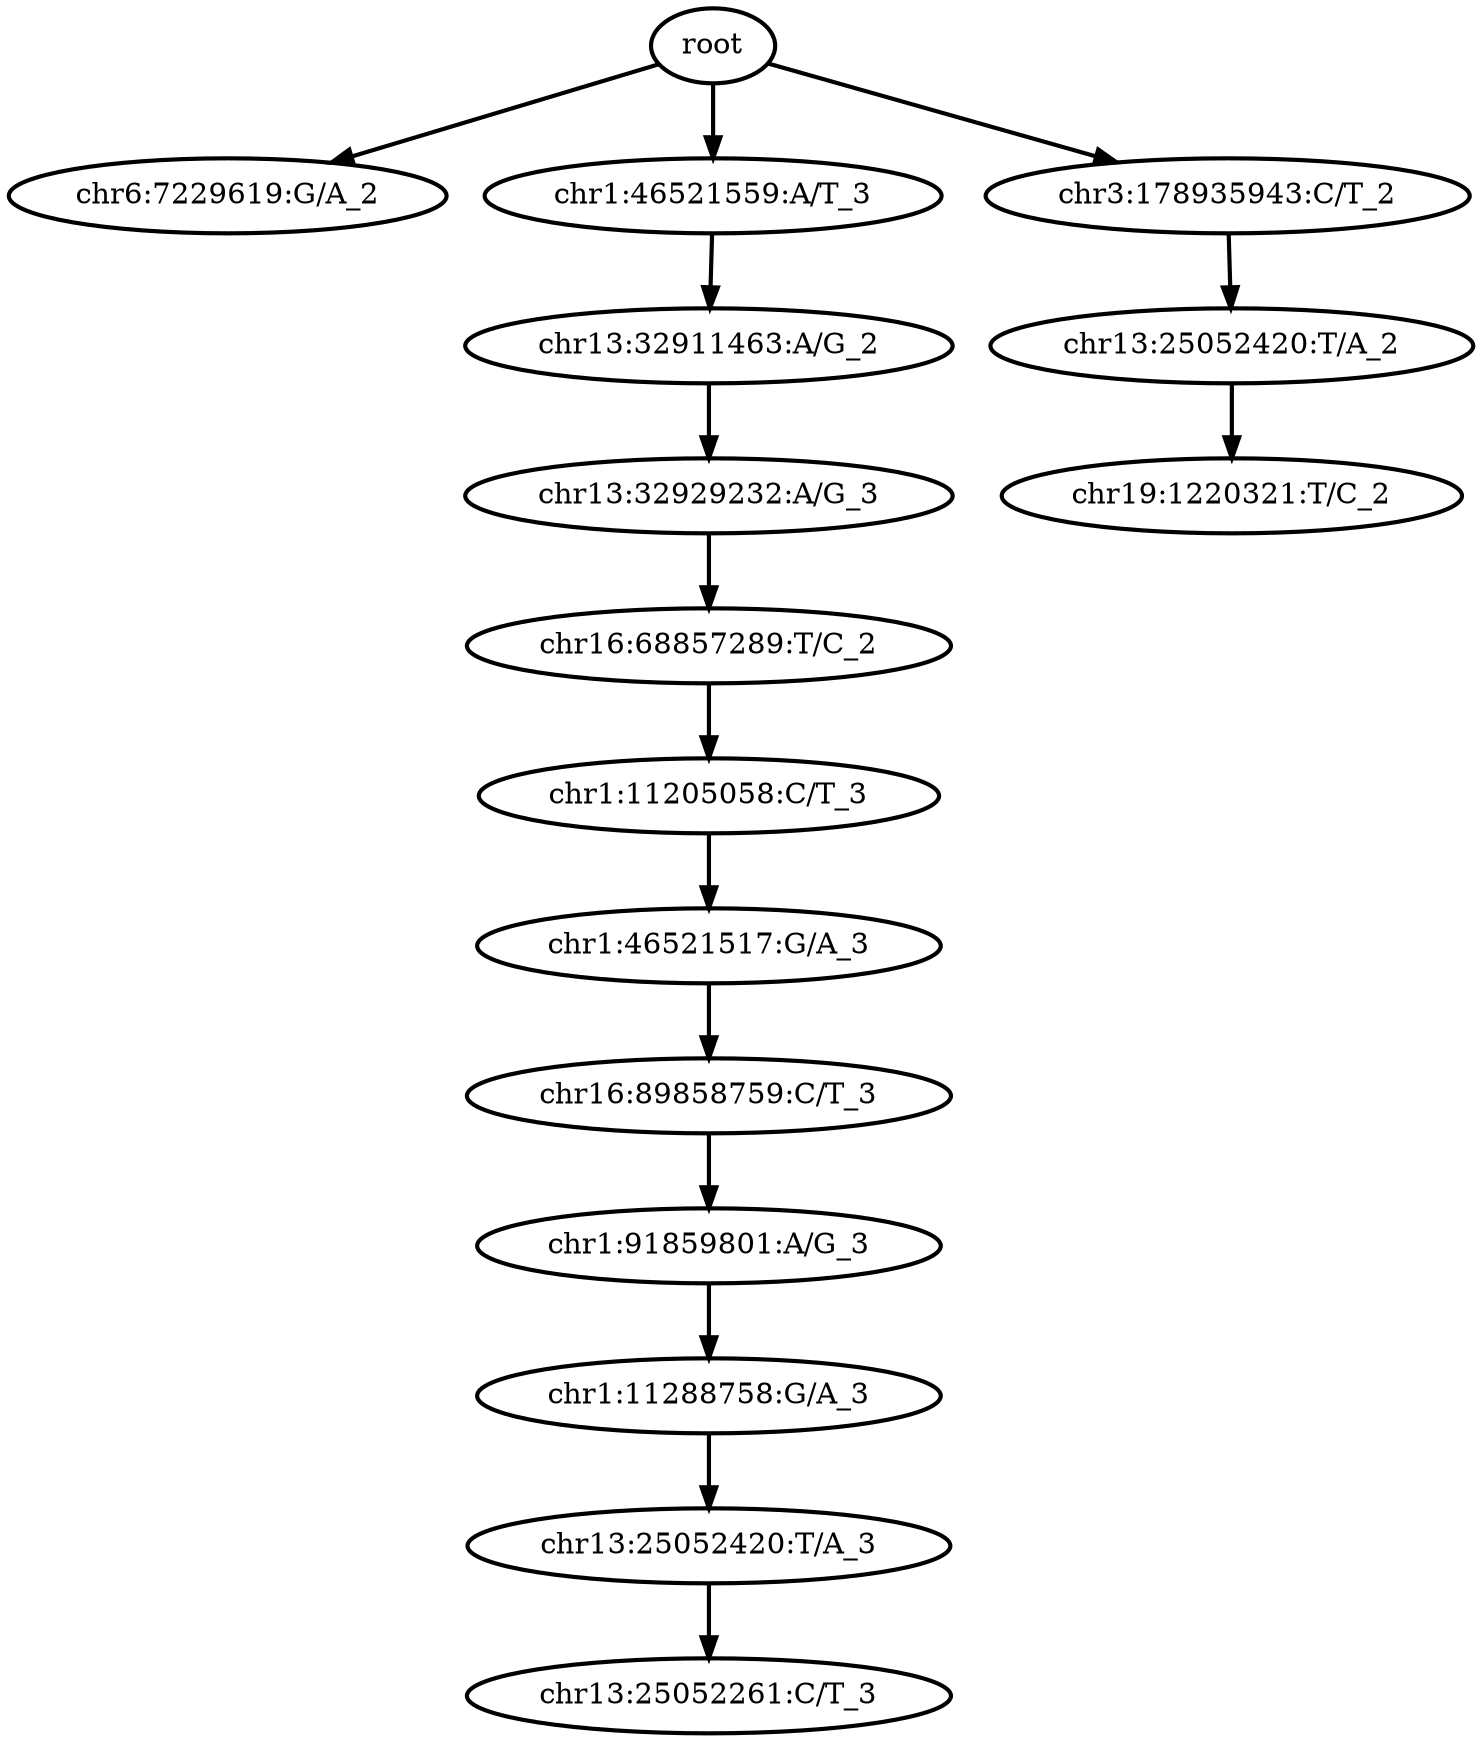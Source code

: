 digraph N {
	overlap="false"
	rankdir="TB"
	0 [label="root", style="bold"];
	1 [label="chr6:7229619:G/A_2", style="bold"];
	2 [label="chr1:46521559:A/T_3", style="bold"];
	3 [label="chr13:32911463:A/G_2", style="bold"];
	4 [label="chr13:32929232:A/G_3", style="bold"];
	5 [label="chr16:68857289:T/C_2", style="bold"];
	6 [label="chr1:11205058:C/T_3", style="bold"];
	7 [label="chr1:46521517:G/A_3", style="bold"];
	8 [label="chr16:89858759:C/T_3", style="bold"];
	9 [label="chr1:91859801:A/G_3", style="bold"];
	10 [label="chr1:11288758:G/A_3", style="bold"];
	11 [label="chr13:25052420:T/A_3", style="bold"];
	12 [label="chr13:25052261:C/T_3", style="bold"];
	13 [label="chr3:178935943:C/T_2", style="bold"];
	14 [label="chr13:25052420:T/A_2", style="bold"];
	15 [label="chr19:1220321:T/C_2", style="bold"];
	0 -> 1 [style="bold"];
	0 -> 2 [style="bold"];
	0 -> 13 [style="bold"];
	2 -> 3 [style="bold"];
	3 -> 4 [style="bold"];
	4 -> 5 [style="bold"];
	5 -> 6 [style="bold"];
	6 -> 7 [style="bold"];
	7 -> 8 [style="bold"];
	8 -> 9 [style="bold"];
	9 -> 10 [style="bold"];
	10 -> 11 [style="bold"];
	11 -> 12 [style="bold"];
	13 -> 14 [style="bold"];
	14 -> 15 [style="bold"];
}